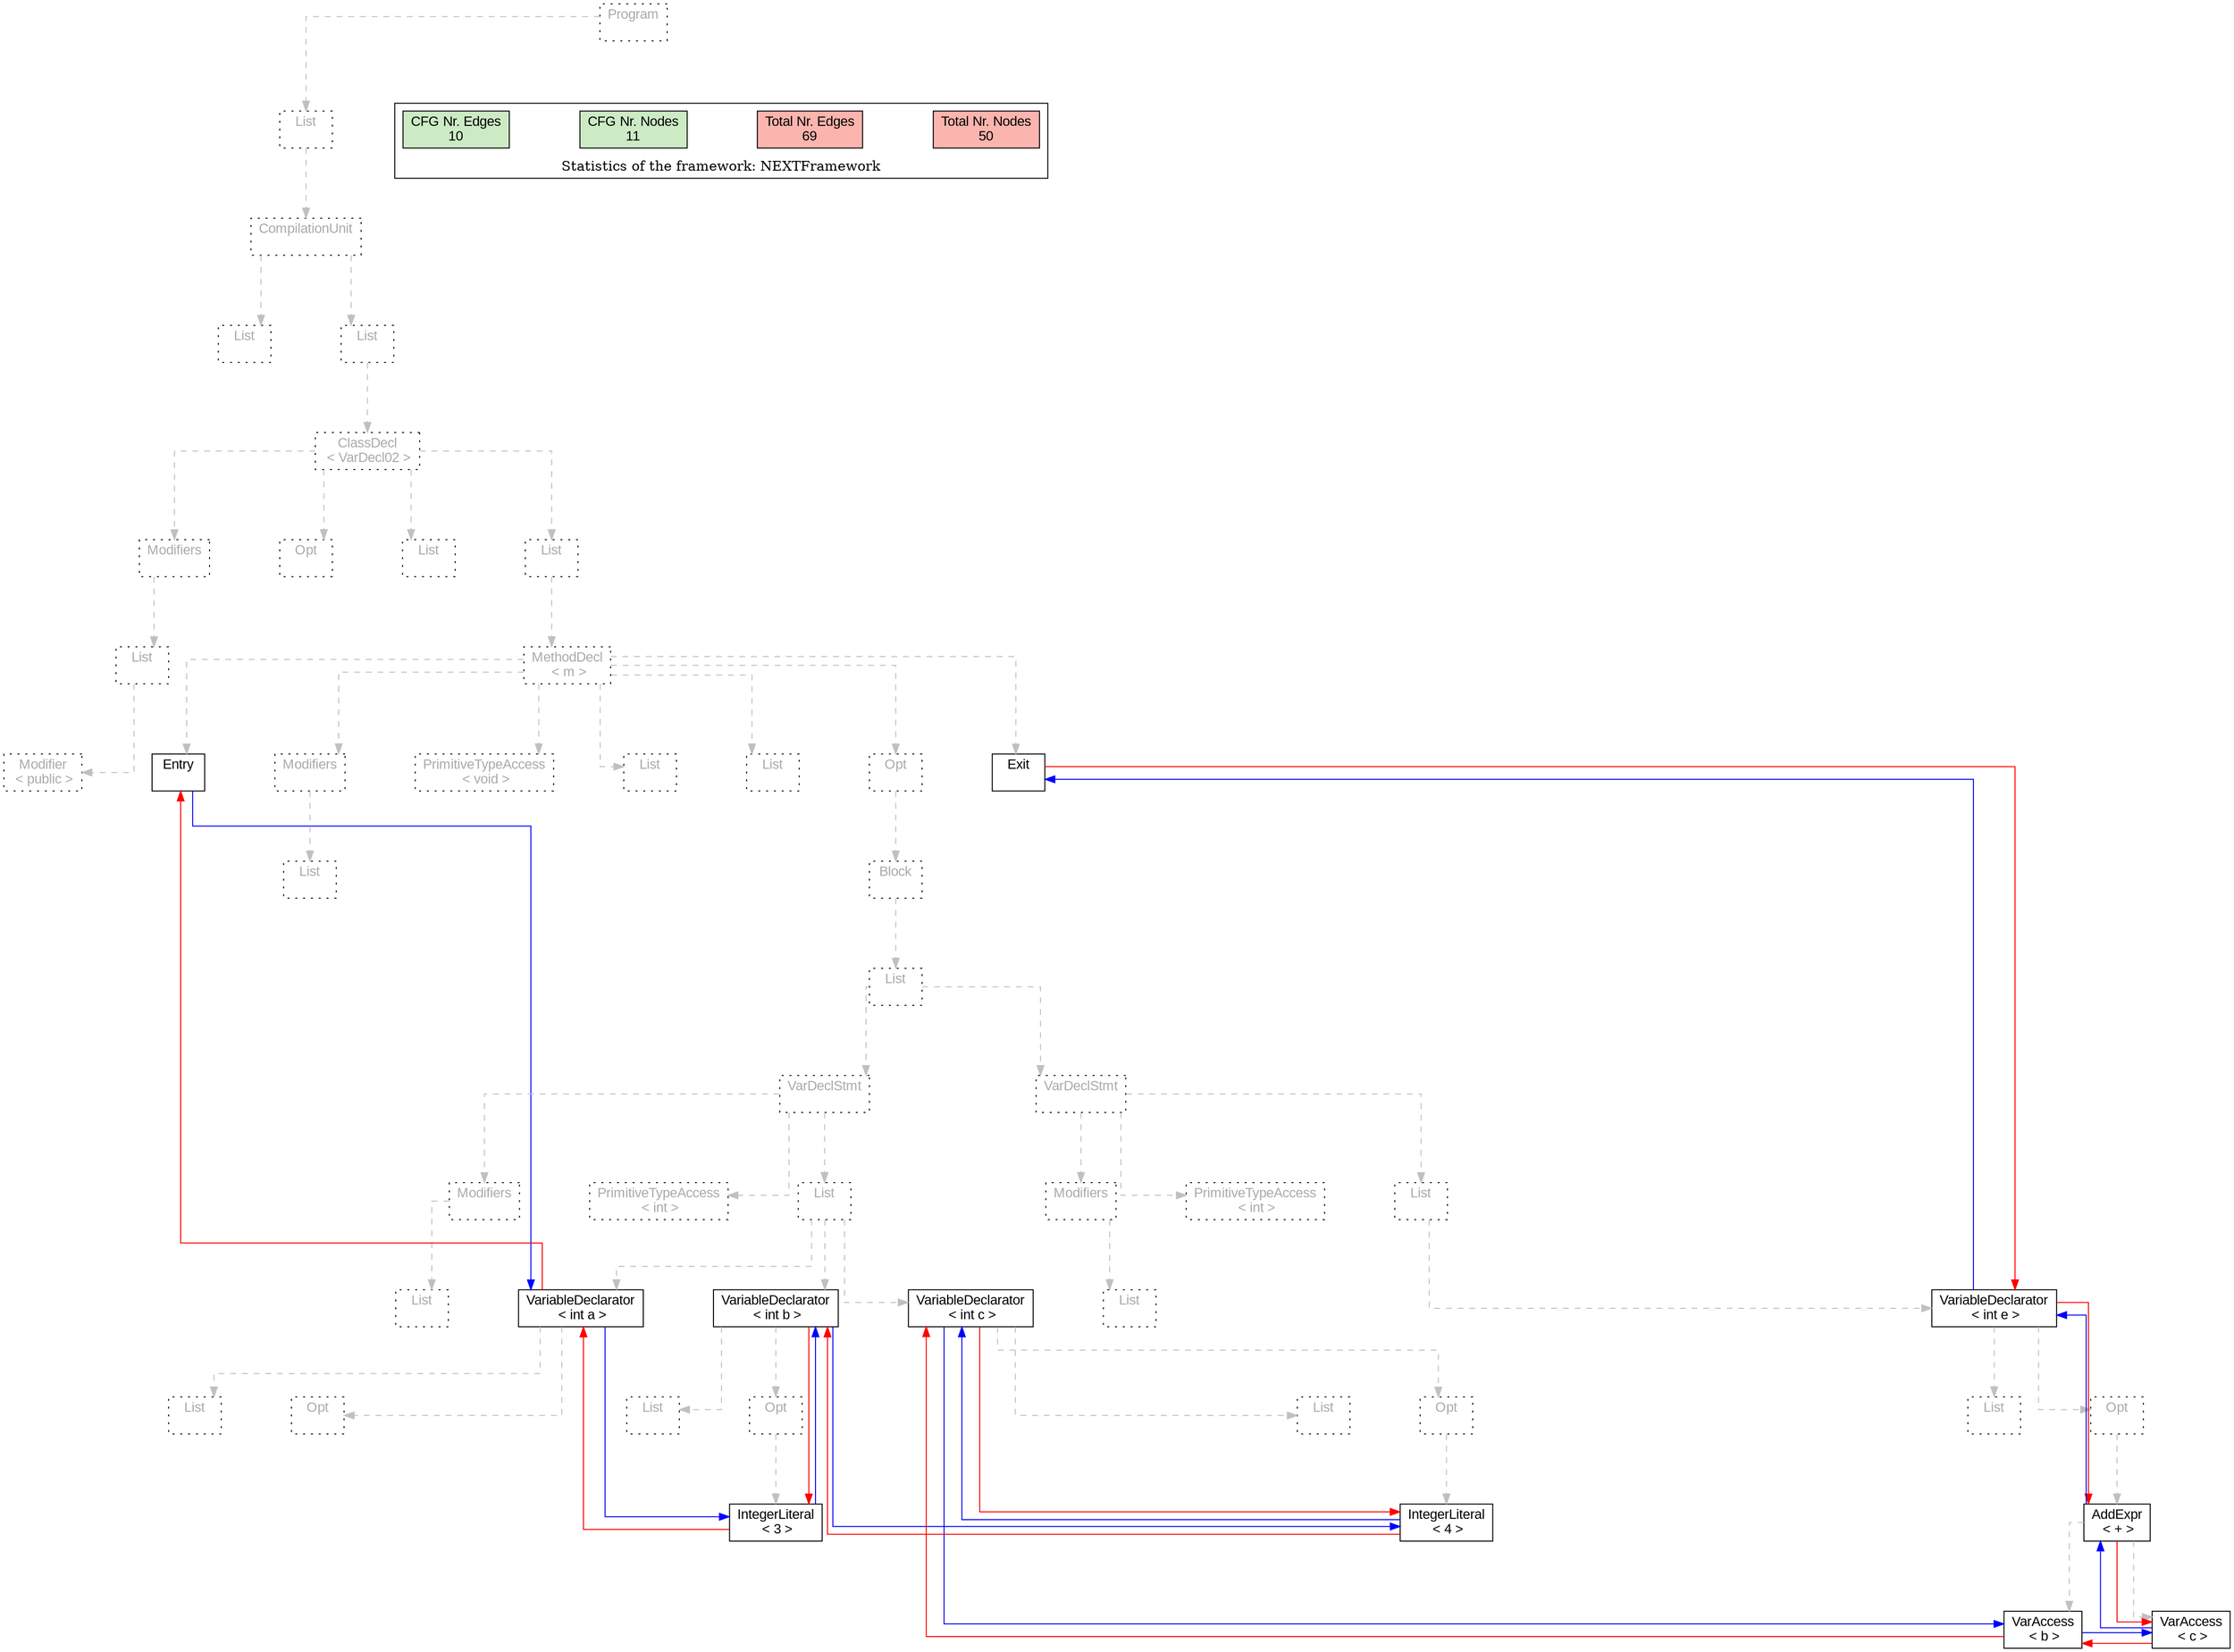 digraph G {
graph [splines=ortho, nodesep="1", ranksep="1"]
node [shape=rect, fontname=Arial];
{ rank = same; "Program[0]"}
{ rank = same; "List[1]"}
{ rank = same; "CompilationUnit[2]"}
{ rank = same; "List[3]"; "List[4]"}
{ rank = same; "ClassDecl[5]"}
{ rank = same; "Modifiers[6]"; "Opt[9]"; "List[10]"; "List[11]"}
{ rank = same; "List[7]"; "MethodDecl[12]"}
{ rank = same; "Modifier[8]"; "Entry[13]"; "Modifiers[14]"; "PrimitiveTypeAccess[16]"; "List[17]"; "List[18]"; "Opt[19]"; "Exit[20]"}
{ rank = same; "List[15]"; "Block[20]"}
{ rank = same; "List[21]"}
{ rank = same; "VarDeclStmt[22]"; "VarDeclStmt[38]"}
{ rank = same; "Modifiers[23]"; "PrimitiveTypeAccess[25]"; "List[26]"; "Modifiers[39]"; "PrimitiveTypeAccess[41]"; "List[42]"}
{ rank = same; "List[24]"; "VariableDeclarator[27]"; "VariableDeclarator[30]"; "VariableDeclarator[34]"; "List[40]"; "VariableDeclarator[43]"}
{ rank = same; "List[28]"; "Opt[29]"; "List[31]"; "Opt[32]"; "List[35]"; "Opt[36]"; "List[44]"; "Opt[45]"}
{ rank = same; "IntegerLiteral[33]"; "IntegerLiteral[37]"; "AddExpr[46]"}
{ rank = same; "VarAccess[47]"; "VarAccess[48]"}
"Program[0]" [label="Program\n ", style= dotted   fillcolor="#eeeeee" fontcolor="#aaaaaa"  ]
"List[1]" [label="List\n ", style= dotted   fillcolor="#eeeeee" fontcolor="#aaaaaa"  ]
"CompilationUnit[2]" [label="CompilationUnit\n ", style= dotted   fillcolor="#eeeeee" fontcolor="#aaaaaa"  ]
"List[3]" [label="List\n ", style= dotted   fillcolor="#eeeeee" fontcolor="#aaaaaa"  ]
"List[4]" [label="List\n ", style= dotted   fillcolor="#eeeeee" fontcolor="#aaaaaa"  ]
"ClassDecl[5]" [label="ClassDecl\n < VarDecl02 >", style= dotted   fillcolor="#eeeeee" fontcolor="#aaaaaa"  ]
"Modifiers[6]" [label="Modifiers\n ", style= dotted   fillcolor="#eeeeee" fontcolor="#aaaaaa"  ]
"List[7]" [label="List\n ", style= dotted   fillcolor="#eeeeee" fontcolor="#aaaaaa"  ]
"Modifier[8]" [label="Modifier\n < public >", style= dotted   fillcolor="#eeeeee" fontcolor="#aaaaaa"  ]
"Opt[9]" [label="Opt\n ", style= dotted   fillcolor="#eeeeee" fontcolor="#aaaaaa"  ]
"List[10]" [label="List\n ", style= dotted   fillcolor="#eeeeee" fontcolor="#aaaaaa"  ]
"List[11]" [label="List\n ", style= dotted   fillcolor="#eeeeee" fontcolor="#aaaaaa"  ]
"MethodDecl[12]" [label="MethodDecl\n < m >", style= dotted   fillcolor="#eeeeee" fontcolor="#aaaaaa"  ]
"Entry[13]" [label="Entry\n ", fillcolor=white   style=filled  ]
"Modifiers[14]" [label="Modifiers\n ", style= dotted   fillcolor="#eeeeee" fontcolor="#aaaaaa"  ]
"List[15]" [label="List\n ", style= dotted   fillcolor="#eeeeee" fontcolor="#aaaaaa"  ]
"PrimitiveTypeAccess[16]" [label="PrimitiveTypeAccess\n < void >", style= dotted   fillcolor="#eeeeee" fontcolor="#aaaaaa"  ]
"List[17]" [label="List\n ", style= dotted   fillcolor="#eeeeee" fontcolor="#aaaaaa"  ]
"List[18]" [label="List\n ", style= dotted   fillcolor="#eeeeee" fontcolor="#aaaaaa"  ]
"Opt[19]" [label="Opt\n ", style= dotted   fillcolor="#eeeeee" fontcolor="#aaaaaa"  ]
"Block[20]" [label="Block\n ", style= dotted   fillcolor="#eeeeee" fontcolor="#aaaaaa"  ]
"List[21]" [label="List\n ", style= dotted   fillcolor="#eeeeee" fontcolor="#aaaaaa"  ]
"VarDeclStmt[22]" [label="VarDeclStmt\n ", style= dotted   fillcolor="#eeeeee" fontcolor="#aaaaaa"  ]
"Modifiers[23]" [label="Modifiers\n ", style= dotted   fillcolor="#eeeeee" fontcolor="#aaaaaa"  ]
"List[24]" [label="List\n ", style= dotted   fillcolor="#eeeeee" fontcolor="#aaaaaa"  ]
"PrimitiveTypeAccess[25]" [label="PrimitiveTypeAccess\n < int >", style= dotted   fillcolor="#eeeeee" fontcolor="#aaaaaa"  ]
"List[26]" [label="List\n ", style= dotted   fillcolor="#eeeeee" fontcolor="#aaaaaa"  ]
"VariableDeclarator[27]" [label="VariableDeclarator\n < int a >", fillcolor=white   style=filled  ]
"List[28]" [label="List\n ", style= dotted   fillcolor="#eeeeee" fontcolor="#aaaaaa"  ]
"Opt[29]" [label="Opt\n ", style= dotted   fillcolor="#eeeeee" fontcolor="#aaaaaa"  ]
"VariableDeclarator[30]" [label="VariableDeclarator\n < int b >", fillcolor=white   style=filled  ]
"List[31]" [label="List\n ", style= dotted   fillcolor="#eeeeee" fontcolor="#aaaaaa"  ]
"Opt[32]" [label="Opt\n ", style= dotted   fillcolor="#eeeeee" fontcolor="#aaaaaa"  ]
"IntegerLiteral[33]" [label="IntegerLiteral\n < 3 >", fillcolor=white   style=filled  ]
"VariableDeclarator[34]" [label="VariableDeclarator\n < int c >", fillcolor=white   style=filled  ]
"List[35]" [label="List\n ", style= dotted   fillcolor="#eeeeee" fontcolor="#aaaaaa"  ]
"Opt[36]" [label="Opt\n ", style= dotted   fillcolor="#eeeeee" fontcolor="#aaaaaa"  ]
"IntegerLiteral[37]" [label="IntegerLiteral\n < 4 >", fillcolor=white   style=filled  ]
"VarDeclStmt[38]" [label="VarDeclStmt\n ", style= dotted   fillcolor="#eeeeee" fontcolor="#aaaaaa"  ]
"Modifiers[39]" [label="Modifiers\n ", style= dotted   fillcolor="#eeeeee" fontcolor="#aaaaaa"  ]
"List[40]" [label="List\n ", style= dotted   fillcolor="#eeeeee" fontcolor="#aaaaaa"  ]
"PrimitiveTypeAccess[41]" [label="PrimitiveTypeAccess\n < int >", style= dotted   fillcolor="#eeeeee" fontcolor="#aaaaaa"  ]
"List[42]" [label="List\n ", style= dotted   fillcolor="#eeeeee" fontcolor="#aaaaaa"  ]
"VariableDeclarator[43]" [label="VariableDeclarator\n < int e >", fillcolor=white   style=filled  ]
"List[44]" [label="List\n ", style= dotted   fillcolor="#eeeeee" fontcolor="#aaaaaa"  ]
"Opt[45]" [label="Opt\n ", style= dotted   fillcolor="#eeeeee" fontcolor="#aaaaaa"  ]
"AddExpr[46]" [label="AddExpr\n < + >", fillcolor=white   style=filled  ]
"VarAccess[47]" [label="VarAccess\n < b >", fillcolor=white   style=filled  ]
"VarAccess[48]" [label="VarAccess\n < c >", fillcolor=white   style=filled  ]
"Exit[20]" [label="Exit\n ", fillcolor=white   style=filled  ]
"CompilationUnit[2]" -> "List[3]" [style=dashed, color=gray]
"List[7]" -> "Modifier[8]" [style=dashed, color=gray]
"Modifiers[6]" -> "List[7]" [style=dashed, color=gray]
"ClassDecl[5]" -> "Modifiers[6]" [style=dashed, color=gray]
"ClassDecl[5]" -> "Opt[9]" [style=dashed, color=gray]
"ClassDecl[5]" -> "List[10]" [style=dashed, color=gray]
"MethodDecl[12]" -> "Entry[13]" [style=dashed, color=gray]
"Modifiers[14]" -> "List[15]" [style=dashed, color=gray]
"MethodDecl[12]" -> "Modifiers[14]" [style=dashed, color=gray]
"MethodDecl[12]" -> "PrimitiveTypeAccess[16]" [style=dashed, color=gray]
"MethodDecl[12]" -> "List[17]" [style=dashed, color=gray]
"MethodDecl[12]" -> "List[18]" [style=dashed, color=gray]
"Modifiers[23]" -> "List[24]" [style=dashed, color=gray]
"VarDeclStmt[22]" -> "Modifiers[23]" [style=dashed, color=gray]
"VarDeclStmt[22]" -> "PrimitiveTypeAccess[25]" [style=dashed, color=gray]
"VariableDeclarator[27]" -> "List[28]" [style=dashed, color=gray]
"VariableDeclarator[27]" -> "Opt[29]" [style=dashed, color=gray]
"List[26]" -> "VariableDeclarator[27]" [style=dashed, color=gray]
"VariableDeclarator[30]" -> "List[31]" [style=dashed, color=gray]
"Opt[32]" -> "IntegerLiteral[33]" [style=dashed, color=gray]
"VariableDeclarator[30]" -> "Opt[32]" [style=dashed, color=gray]
"List[26]" -> "VariableDeclarator[30]" [style=dashed, color=gray]
"VariableDeclarator[34]" -> "List[35]" [style=dashed, color=gray]
"Opt[36]" -> "IntegerLiteral[37]" [style=dashed, color=gray]
"VariableDeclarator[34]" -> "Opt[36]" [style=dashed, color=gray]
"List[26]" -> "VariableDeclarator[34]" [style=dashed, color=gray]
"VarDeclStmt[22]" -> "List[26]" [style=dashed, color=gray]
"List[21]" -> "VarDeclStmt[22]" [style=dashed, color=gray]
"Modifiers[39]" -> "List[40]" [style=dashed, color=gray]
"VarDeclStmt[38]" -> "Modifiers[39]" [style=dashed, color=gray]
"VarDeclStmt[38]" -> "PrimitiveTypeAccess[41]" [style=dashed, color=gray]
"VariableDeclarator[43]" -> "List[44]" [style=dashed, color=gray]
"AddExpr[46]" -> "VarAccess[47]" [style=dashed, color=gray]
"AddExpr[46]" -> "VarAccess[48]" [style=dashed, color=gray]
"Opt[45]" -> "AddExpr[46]" [style=dashed, color=gray]
"VariableDeclarator[43]" -> "Opt[45]" [style=dashed, color=gray]
"List[42]" -> "VariableDeclarator[43]" [style=dashed, color=gray]
"VarDeclStmt[38]" -> "List[42]" [style=dashed, color=gray]
"List[21]" -> "VarDeclStmt[38]" [style=dashed, color=gray]
"Block[20]" -> "List[21]" [style=dashed, color=gray]
"Opt[19]" -> "Block[20]" [style=dashed, color=gray]
"MethodDecl[12]" -> "Opt[19]" [style=dashed, color=gray]
"MethodDecl[12]" -> "Exit[20]" [style=dashed, color=gray]
"List[11]" -> "MethodDecl[12]" [style=dashed, color=gray]
"ClassDecl[5]" -> "List[11]" [style=dashed, color=gray]
"List[4]" -> "ClassDecl[5]" [style=dashed, color=gray]
"CompilationUnit[2]" -> "List[4]" [style=dashed, color=gray]
"List[1]" -> "CompilationUnit[2]" [style=dashed, color=gray]
"Program[0]" -> "List[1]" [style=dashed, color=gray]
"Exit[20]" -> "VariableDeclarator[43]" [color=red, constraint=false]
"VariableDeclarator[43]" -> "Exit[20]" [color=blue, constraint=false, xlabel=" "] 
"VariableDeclarator[43]" -> "AddExpr[46]" [color=red, constraint=false]
"AddExpr[46]" -> "VariableDeclarator[43]" [color=blue, constraint=false, xlabel=" "] 
"AddExpr[46]" -> "VarAccess[48]" [color=red, constraint=false]
"VarAccess[48]" -> "AddExpr[46]" [color=blue, constraint=false, xlabel=" "] 
"VarAccess[48]" -> "VarAccess[47]" [color=red, constraint=false]
"VarAccess[47]" -> "VarAccess[48]" [color=blue, constraint=false, xlabel=" "] 
"VarAccess[47]" -> "VariableDeclarator[34]" [color=red, constraint=false]
"VariableDeclarator[34]" -> "VarAccess[47]" [color=blue, constraint=false, xlabel=" "] 
"VariableDeclarator[34]" -> "IntegerLiteral[37]" [color=red, constraint=false]
"IntegerLiteral[37]" -> "VariableDeclarator[34]" [color=blue, constraint=false, xlabel=" "] 
"IntegerLiteral[37]" -> "VariableDeclarator[30]" [color=red, constraint=false]
"VariableDeclarator[30]" -> "IntegerLiteral[37]" [color=blue, constraint=false, xlabel=" "] 
"VariableDeclarator[30]" -> "IntegerLiteral[33]" [color=red, constraint=false]
"IntegerLiteral[33]" -> "VariableDeclarator[30]" [color=blue, constraint=false, xlabel=" "] 
"IntegerLiteral[33]" -> "VariableDeclarator[27]" [color=red, constraint=false]
"VariableDeclarator[27]" -> "IntegerLiteral[33]" [color=blue, constraint=false, xlabel=" "] 
"VariableDeclarator[27]" -> "Entry[13]" [color=red, constraint=false]
"Entry[13]" -> "VariableDeclarator[27]" [color=blue, constraint=false, xlabel=" "] 
"List[3]" -> "List[4]" [style=invis]
"Modifiers[6]" -> "Opt[9]" -> "List[10]" -> "List[11]" [style=invis]
"Entry[13]" -> "Modifiers[14]" -> "PrimitiveTypeAccess[16]" -> "List[17]" -> "List[18]" -> "Opt[19]" -> "Exit[20]" [style=invis]
"VarDeclStmt[22]" -> "VarDeclStmt[38]" [style=invis]
"Modifiers[23]" -> "PrimitiveTypeAccess[25]" -> "List[26]" [style=invis]
"VariableDeclarator[27]" -> "VariableDeclarator[30]" -> "VariableDeclarator[34]" [style=invis]
"List[28]" -> "Opt[29]" [style=invis]
"List[31]" -> "Opt[32]" [style=invis]
"List[35]" -> "Opt[36]" [style=invis]
"Modifiers[39]" -> "PrimitiveTypeAccess[41]" -> "List[42]" [style=invis]
"List[44]" -> "Opt[45]" [style=invis]
"VarAccess[47]" -> "VarAccess[48]" [style=invis]

subgraph cluster_legend {
{node [style=filled, fillcolor=1, colorscheme="pastel13"]
Nodes [label="Total Nr. Nodes
50", fillcolor=1]
Edges [label="Total Nr. Edges
69", fillcolor=1]
NodesCFG [label="CFG Nr. Nodes
11", fillcolor=3]
EdgesCFG [label="CFG Nr. Edges
10", fillcolor=3]
Nodes-> "Program[0]" -> NodesCFG  [style="invis"]
Edges -> "Program[0]" ->EdgesCFG [style="invis"]}
label = "Statistics of the framework: NEXTFramework"
style="solid"
ranksep=0.05
nodesep=0.01
labelloc = b
len=2
}}